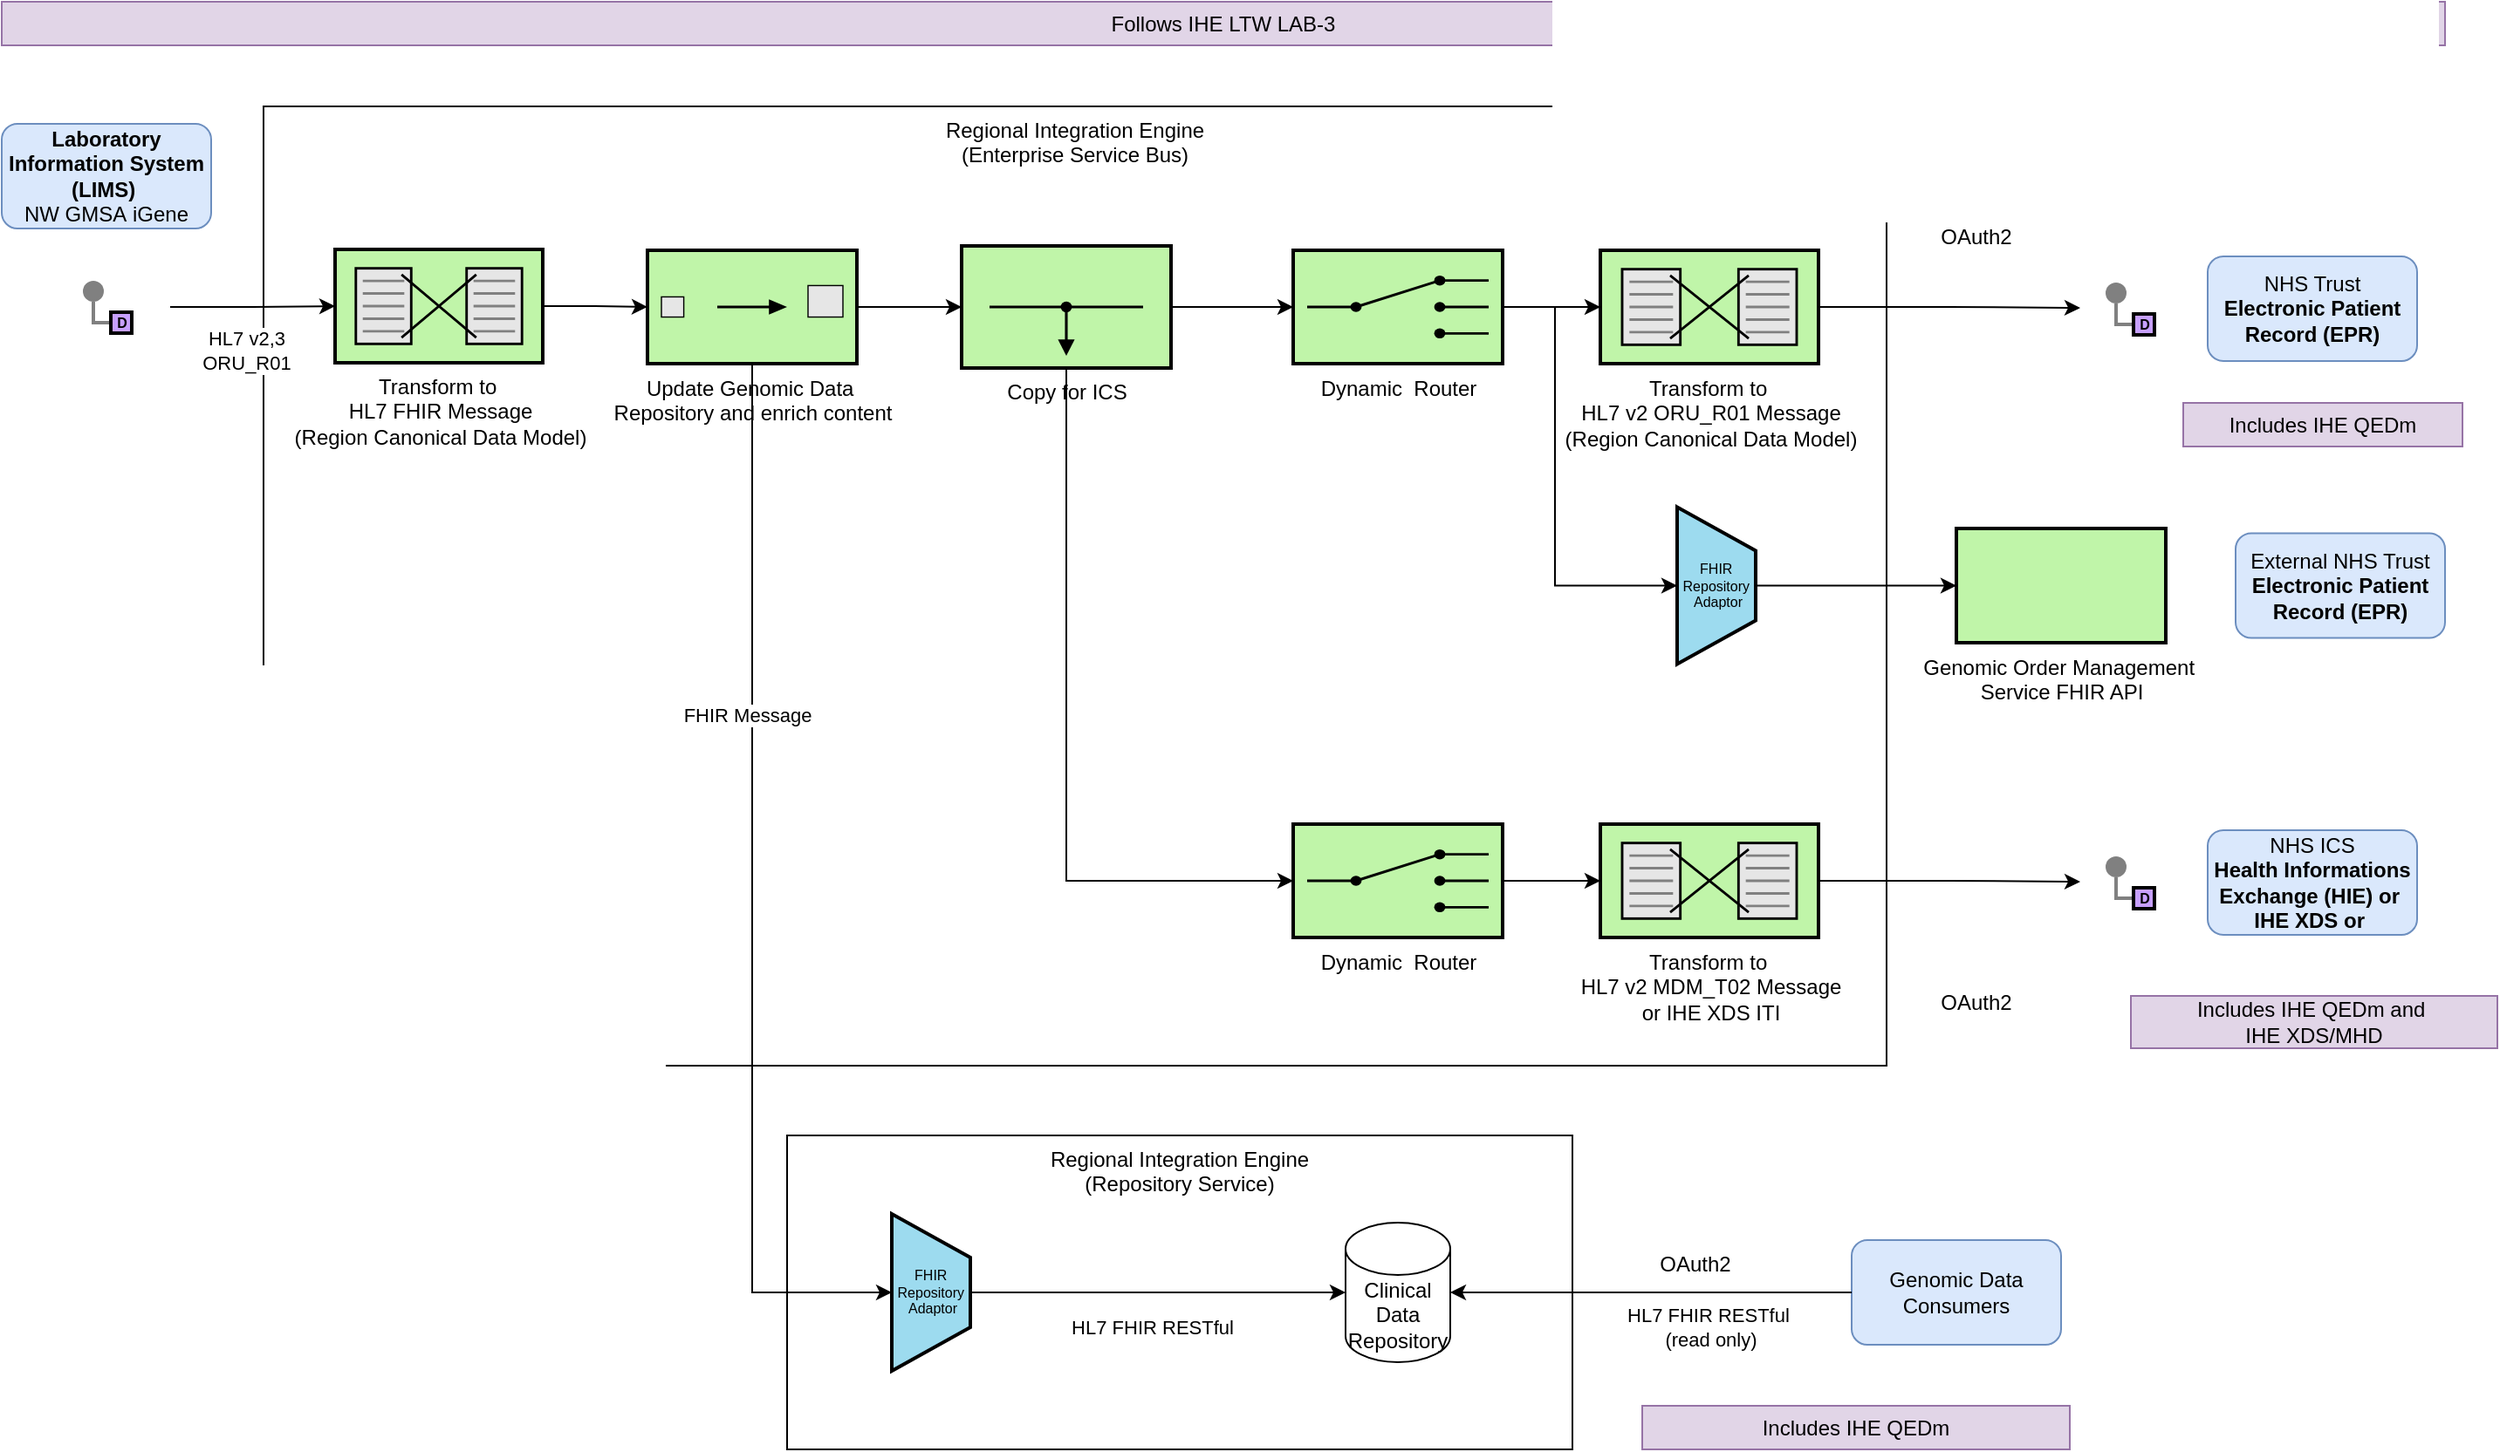 <mxfile version="28.1.2">
  <diagram name="Page-1" id="toyqWjw3-tFAEOU__Un6">
    <mxGraphModel grid="1" page="1" gridSize="10" guides="1" tooltips="1" connect="1" arrows="1" fold="1" pageScale="1" pageWidth="827" pageHeight="1169" math="0" shadow="0">
      <root>
        <mxCell id="0" />
        <mxCell id="1" parent="0" />
        <mxCell id="_b9NuXSDLzWbAmvTPXuV-12" value="Regional Integration Engine&lt;div&gt;(Repository Service)&lt;/div&gt;" style="rounded=0;whiteSpace=wrap;html=1;verticalAlign=top;" vertex="1" parent="1">
          <mxGeometry x="580" y="1300" width="450" height="180" as="geometry" />
        </mxCell>
        <mxCell id="HnpPnAv44DMsRuAQf5Vg-59" value="Regional Integration Engine&lt;br&gt;(Enterprise Service Bus)" style="rounded=0;whiteSpace=wrap;html=1;verticalAlign=top;" vertex="1" parent="1">
          <mxGeometry x="280" y="710" width="930" height="550" as="geometry" />
        </mxCell>
        <mxCell id="7jtiY5M9mVHTs9dgm_Sb-16" style="edgeStyle=orthogonalEdgeStyle;rounded=0;orthogonalLoop=1;jettySize=auto;html=1;entryX=0;entryY=0.5;entryDx=0;entryDy=0;entryPerimeter=0;" edge="1" parent="1" source="SpyZkMs1lM7mogaTS6Ty-38" target="_b9NuXSDLzWbAmvTPXuV-6">
          <mxGeometry relative="1" as="geometry" />
        </mxCell>
        <mxCell id="ASGDk-45rUAA4ve6-Ohr-1" value="HL7 v2,3&lt;br&gt;ORU_R01" style="edgeLabel;html=1;align=center;verticalAlign=middle;resizable=0;points=[];" connectable="0" vertex="1" parent="7jtiY5M9mVHTs9dgm_Sb-16">
          <mxGeometry x="-0.269" y="1" relative="1" as="geometry">
            <mxPoint x="9" y="26" as="offset" />
          </mxGeometry>
        </mxCell>
        <mxCell id="SpyZkMs1lM7mogaTS6Ty-38" value="" style="rounded=0;whiteSpace=wrap;html=1;strokeColor=none;" vertex="1" parent="1">
          <mxGeometry x="153.5" y="800" width="73" height="50" as="geometry" />
        </mxCell>
        <mxCell id="HnpPnAv44DMsRuAQf5Vg-33" value="&lt;b&gt;Laboratory Information System (LIMS)&amp;nbsp;&lt;/b&gt;&lt;div&gt;NW GMSA&amp;nbsp;iGene&lt;/div&gt;" style="rounded=1;whiteSpace=wrap;html=1;fillColor=#dae8fc;strokeColor=#6c8ebf;" vertex="1" parent="1">
          <mxGeometry x="130" y="720" width="120" height="60" as="geometry" />
        </mxCell>
        <mxCell id="7jtiY5M9mVHTs9dgm_Sb-10" value="" style="edgeStyle=orthogonalEdgeStyle;rounded=0;exitX=0;exitY=0.5;endArrow=none;dashed=0;html=1;strokeColor=#808080;strokeWidth=2;" edge="1" parent="1" source="7jtiY5M9mVHTs9dgm_Sb-12" target="7jtiY5M9mVHTs9dgm_Sb-11">
          <mxGeometry relative="1" as="geometry" />
        </mxCell>
        <mxCell id="7jtiY5M9mVHTs9dgm_Sb-11" value="" style="strokeWidth=2;dashed=0;align=center;fontSize=8;shape=ellipse;fillColor=#808080;strokeColor=none;" vertex="1" parent="1">
          <mxGeometry x="176.5" y="810" width="12" height="12" as="geometry" />
        </mxCell>
        <mxCell id="7jtiY5M9mVHTs9dgm_Sb-12" value="D" style="strokeWidth=2;dashed=0;align=center;fontSize=8;shape=rect;fillColor=#C7A0FF;fontStyle=1;whiteSpace=wrap;html=1;" vertex="1" parent="1">
          <mxGeometry x="192.5" y="828" width="12" height="12" as="geometry" />
        </mxCell>
        <mxCell id="By_1TARWnx_QZHChqkb0-12" style="edgeStyle=orthogonalEdgeStyle;rounded=0;orthogonalLoop=1;jettySize=auto;html=1;exitX=1;exitY=0.5;exitDx=0;exitDy=0;exitPerimeter=0;entryX=0;entryY=0.5;entryDx=0;entryDy=0;entryPerimeter=0;" edge="1" parent="1" source="7jtiY5M9mVHTs9dgm_Sb-15" target="ASGDk-45rUAA4ve6-Ohr-6">
          <mxGeometry relative="1" as="geometry">
            <mxPoint x="990" y="821" as="sourcePoint" />
            <mxPoint x="1046" y="822" as="targetPoint" />
          </mxGeometry>
        </mxCell>
        <mxCell id="7jtiY5M9mVHTs9dgm_Sb-15" value="&lt;font style=&quot;font-size: 12px;&quot;&gt;Dynamic&amp;nbsp; Router&lt;/font&gt;" style="html=1;strokeWidth=2;outlineConnect=0;dashed=0;align=center;fontSize=8;shape=mxgraph.eip.content_based_router;verticalLabelPosition=bottom;verticalAlign=top;fillColor=#c0f5a9;" vertex="1" parent="1">
          <mxGeometry x="870" y="792.5" width="120" height="65" as="geometry" />
        </mxCell>
        <mxCell id="_b9NuXSDLzWbAmvTPXuV-1" value="" style="rounded=0;whiteSpace=wrap;html=1;strokeColor=none;" vertex="1" parent="1">
          <mxGeometry x="1321" y="800.5" width="73" height="50" as="geometry" />
        </mxCell>
        <mxCell id="_b9NuXSDLzWbAmvTPXuV-2" value="" style="edgeStyle=orthogonalEdgeStyle;rounded=0;exitX=0;exitY=0.5;endArrow=none;dashed=0;html=1;strokeColor=#808080;strokeWidth=2;" edge="1" parent="1" source="_b9NuXSDLzWbAmvTPXuV-4" target="_b9NuXSDLzWbAmvTPXuV-3">
          <mxGeometry relative="1" as="geometry" />
        </mxCell>
        <mxCell id="_b9NuXSDLzWbAmvTPXuV-3" value="" style="strokeWidth=2;dashed=0;align=center;fontSize=8;shape=ellipse;fillColor=#808080;strokeColor=none;" vertex="1" parent="1">
          <mxGeometry x="1335.5" y="811" width="12" height="12" as="geometry" />
        </mxCell>
        <mxCell id="_b9NuXSDLzWbAmvTPXuV-4" value="D" style="strokeWidth=2;dashed=0;align=center;fontSize=8;shape=rect;fillColor=#C7A0FF;fontStyle=1;whiteSpace=wrap;html=1;" vertex="1" parent="1">
          <mxGeometry x="1351.5" y="829" width="12" height="12" as="geometry" />
        </mxCell>
        <mxCell id="_b9NuXSDLzWbAmvTPXuV-6" value="&lt;font style=&quot;font-size: 12px;&quot;&gt;Transform to&amp;nbsp;&lt;/font&gt;&lt;div&gt;&lt;font style=&quot;font-size: 12px;&quot;&gt;HL7 FHIR Message&lt;/font&gt;&lt;br&gt;&lt;/div&gt;&lt;div&gt;&lt;font style=&quot;font-size: 12px;&quot;&gt;(Region Canonical Data Model)&lt;/font&gt;&lt;/div&gt;" style="html=1;strokeWidth=2;outlineConnect=0;dashed=0;align=center;fontSize=8;shape=mxgraph.eip.message_translator;fillColor=#c0f5a9;verticalLabelPosition=bottom;verticalAlign=top;" vertex="1" parent="1">
          <mxGeometry x="321" y="792" width="119" height="65" as="geometry" />
        </mxCell>
        <mxCell id="_b9NuXSDLzWbAmvTPXuV-9" style="edgeStyle=orthogonalEdgeStyle;rounded=0;orthogonalLoop=1;jettySize=auto;html=1;entryX=0;entryY=0.5;entryDx=0;entryDy=0;" edge="1" parent="1" source="ASGDk-45rUAA4ve6-Ohr-6" target="_b9NuXSDLzWbAmvTPXuV-1">
          <mxGeometry relative="1" as="geometry">
            <mxPoint x="1102.7" y="825.0" as="targetPoint" />
          </mxGeometry>
        </mxCell>
        <mxCell id="_b9NuXSDLzWbAmvTPXuV-13" value="Clinical Data Repository" style="shape=cylinder3;whiteSpace=wrap;html=1;boundedLbl=1;backgroundOutline=1;size=15;" vertex="1" parent="1">
          <mxGeometry x="900" y="1350" width="60" height="80" as="geometry" />
        </mxCell>
        <mxCell id="_b9NuXSDLzWbAmvTPXuV-14" value="FHIR&amp;nbsp;&lt;div&gt;Repository&amp;nbsp;&lt;div&gt;Adaptor&lt;/div&gt;&lt;/div&gt;" style="strokeWidth=2;outlineConnect=0;dashed=0;align=center;html=1;fontSize=8;shape=mxgraph.eip.channel_adapter;fillColor=#9ddbef;" vertex="1" parent="1">
          <mxGeometry x="640" y="1345" width="45" height="90" as="geometry" />
        </mxCell>
        <mxCell id="_b9NuXSDLzWbAmvTPXuV-15" style="edgeStyle=orthogonalEdgeStyle;rounded=0;orthogonalLoop=1;jettySize=auto;html=1;" edge="1" parent="1" source="_b9NuXSDLzWbAmvTPXuV-6" target="ASGDk-45rUAA4ve6-Ohr-3">
          <mxGeometry relative="1" as="geometry" />
        </mxCell>
        <mxCell id="_b9NuXSDLzWbAmvTPXuV-16" style="edgeStyle=orthogonalEdgeStyle;rounded=0;orthogonalLoop=1;jettySize=auto;html=1;entryX=0;entryY=0.5;entryDx=0;entryDy=0;entryPerimeter=0;" edge="1" parent="1" source="_b9NuXSDLzWbAmvTPXuV-14" target="_b9NuXSDLzWbAmvTPXuV-13">
          <mxGeometry relative="1" as="geometry" />
        </mxCell>
        <mxCell id="_b9NuXSDLzWbAmvTPXuV-17" value="HL7 FHIR RESTful" style="edgeLabel;html=1;align=center;verticalAlign=middle;resizable=0;points=[];" connectable="0" vertex="1" parent="_b9NuXSDLzWbAmvTPXuV-16">
          <mxGeometry x="-0.292" y="-3" relative="1" as="geometry">
            <mxPoint x="28" y="17" as="offset" />
          </mxGeometry>
        </mxCell>
        <mxCell id="By_1TARWnx_QZHChqkb0-8" style="edgeStyle=orthogonalEdgeStyle;rounded=0;orthogonalLoop=1;jettySize=auto;html=1;" edge="1" parent="1" source="ASGDk-45rUAA4ve6-Ohr-3" target="By_1TARWnx_QZHChqkb0-3">
          <mxGeometry relative="1" as="geometry" />
        </mxCell>
        <mxCell id="ASGDk-45rUAA4ve6-Ohr-3" value="&lt;font style=&quot;font-size: 12px;&quot;&gt;Update Genomic Data&amp;nbsp;&lt;/font&gt;&lt;div&gt;&lt;font style=&quot;font-size: 12px;&quot;&gt;Repository and enrich content&lt;/font&gt;&lt;/div&gt;" style="html=1;strokeWidth=2;outlineConnect=0;dashed=0;align=center;fontSize=8;fillColor=#c0f5a9;verticalLabelPosition=bottom;verticalAlign=top;shape=mxgraph.eip.content_enricher;" vertex="1" parent="1">
          <mxGeometry x="500" y="792.5" width="120" height="65" as="geometry" />
        </mxCell>
        <mxCell id="yU3ElABQZjIhGrlI_ipJ-1" value="OAuth2" style="shape=image;html=1;verticalAlign=top;verticalLabelPosition=bottom;labelBackgroundColor=#ffffff;imageAspect=0;aspect=fixed;image=https://cdn4.iconfinder.com/data/icons/ios-web-user-interface-multi-circle-flat-vol-3/512/Authorisation_lock_padlock_password_privacy_safe_security-128.png" vertex="1" parent="1">
          <mxGeometry x="1241" y="731" width="40" height="40" as="geometry" />
        </mxCell>
        <mxCell id="ck6UTDwcm1I5cA8ir3R7-1" value="NHS Trust&lt;br&gt;&lt;b&gt;Electronic Patient Record (EPR)&lt;/b&gt;" style="rounded=1;whiteSpace=wrap;html=1;fillColor=#dae8fc;strokeColor=#6c8ebf;" vertex="1" parent="1">
          <mxGeometry x="1394" y="796" width="120" height="60" as="geometry" />
        </mxCell>
        <mxCell id="By_1TARWnx_QZHChqkb0-15" style="edgeStyle=orthogonalEdgeStyle;rounded=0;orthogonalLoop=1;jettySize=auto;html=1;" edge="1" parent="1" source="By_1TARWnx_QZHChqkb0-1" target="By_1TARWnx_QZHChqkb0-2">
          <mxGeometry relative="1" as="geometry" />
        </mxCell>
        <mxCell id="By_1TARWnx_QZHChqkb0-1" value="FHIR&amp;nbsp;&lt;div&gt;Repository&amp;nbsp;&lt;div&gt;Adaptor&lt;/div&gt;&lt;/div&gt;" style="strokeWidth=2;outlineConnect=0;dashed=0;align=center;html=1;fontSize=8;shape=mxgraph.eip.channel_adapter;fillColor=#9ddbef;" vertex="1" parent="1">
          <mxGeometry x="1090" y="939.75" width="45" height="90" as="geometry" />
        </mxCell>
        <mxCell id="By_1TARWnx_QZHChqkb0-2" value="&lt;font style=&quot;font-size: 12px;&quot;&gt;Genomic Order Management&amp;nbsp;&lt;/font&gt;&lt;div&gt;&lt;font style=&quot;font-size: 12px;&quot;&gt;Service FHIR API&lt;/font&gt;&lt;/div&gt;" style="strokeWidth=2;dashed=0;align=center;fontSize=8;shape=rect;fillColor=#c0f5a9;verticalLabelPosition=bottom;verticalAlign=top;html=1;" vertex="1" parent="1">
          <mxGeometry x="1250" y="952" width="120" height="65.5" as="geometry" />
        </mxCell>
        <mxCell id="By_1TARWnx_QZHChqkb0-3" value="&lt;font style=&quot;font-size: 12px;&quot;&gt;Copy for ICS&lt;/font&gt;" style="html=1;strokeWidth=2;outlineConnect=0;dashed=0;align=center;fontSize=8;verticalLabelPosition=bottom;verticalAlign=top;shape=mxgraph.eip.wire_tap;fillColor=#c0f5a9" vertex="1" parent="1">
          <mxGeometry x="680" y="790" width="120" height="70" as="geometry" />
        </mxCell>
        <mxCell id="By_1TARWnx_QZHChqkb0-6" style="edgeStyle=orthogonalEdgeStyle;rounded=0;orthogonalLoop=1;jettySize=auto;html=1;entryX=0;entryY=0.5;entryDx=0;entryDy=0;entryPerimeter=0;exitX=0.5;exitY=1;exitDx=0;exitDy=0;exitPerimeter=0;" edge="1" parent="1" source="ASGDk-45rUAA4ve6-Ohr-3" target="_b9NuXSDLzWbAmvTPXuV-14">
          <mxGeometry relative="1" as="geometry" />
        </mxCell>
        <mxCell id="By_1TARWnx_QZHChqkb0-7" value="FHIR Message" style="edgeLabel;html=1;align=center;verticalAlign=middle;resizable=0;points=[];" connectable="0" vertex="1" parent="By_1TARWnx_QZHChqkb0-6">
          <mxGeometry x="-0.343" y="-3" relative="1" as="geometry">
            <mxPoint as="offset" />
          </mxGeometry>
        </mxCell>
        <mxCell id="ASGDk-45rUAA4ve6-Ohr-6" value="&lt;font style=&quot;font-size: 12px;&quot;&gt;Transform to&amp;nbsp;&lt;/font&gt;&lt;div&gt;&lt;font style=&quot;font-size: 12px;&quot;&gt;HL7 v2 ORU_R01 Message&lt;/font&gt;&lt;br&gt;&lt;/div&gt;&lt;div&gt;&lt;font style=&quot;font-size: 12px;&quot;&gt;(Region Canonical Data Model)&lt;/font&gt;&lt;/div&gt;" style="html=1;strokeWidth=2;outlineConnect=0;dashed=0;align=center;fontSize=8;shape=mxgraph.eip.message_translator;fillColor=#c0f5a9;verticalLabelPosition=bottom;verticalAlign=top;" vertex="1" parent="1">
          <mxGeometry x="1046" y="792.5" width="125" height="65" as="geometry" />
        </mxCell>
        <mxCell id="By_1TARWnx_QZHChqkb0-11" style="edgeStyle=orthogonalEdgeStyle;rounded=0;orthogonalLoop=1;jettySize=auto;html=1;entryX=0;entryY=0.5;entryDx=0;entryDy=0;entryPerimeter=0;" edge="1" parent="1" source="By_1TARWnx_QZHChqkb0-3" target="7jtiY5M9mVHTs9dgm_Sb-15">
          <mxGeometry relative="1" as="geometry" />
        </mxCell>
        <mxCell id="By_1TARWnx_QZHChqkb0-13" style="edgeStyle=orthogonalEdgeStyle;rounded=0;orthogonalLoop=1;jettySize=auto;html=1;entryX=0;entryY=0.5;entryDx=0;entryDy=0;entryPerimeter=0;" edge="1" parent="1" source="7jtiY5M9mVHTs9dgm_Sb-15" target="By_1TARWnx_QZHChqkb0-1">
          <mxGeometry relative="1" as="geometry">
            <Array as="points">
              <mxPoint x="1020" y="825" />
              <mxPoint x="1020" y="985" />
            </Array>
          </mxGeometry>
        </mxCell>
        <mxCell id="By_1TARWnx_QZHChqkb0-14" value="External NHS Trust&lt;br&gt;&lt;b&gt;Electronic Patient Record (EPR)&lt;/b&gt;" style="rounded=1;whiteSpace=wrap;html=1;fillColor=#dae8fc;strokeColor=#6c8ebf;" vertex="1" parent="1">
          <mxGeometry x="1410" y="954.75" width="120" height="60" as="geometry" />
        </mxCell>
        <mxCell id="By_1TARWnx_QZHChqkb0-16" style="edgeStyle=orthogonalEdgeStyle;rounded=0;orthogonalLoop=1;jettySize=auto;html=1;exitX=1;exitY=0.5;exitDx=0;exitDy=0;exitPerimeter=0;entryX=0;entryY=0.5;entryDx=0;entryDy=0;entryPerimeter=0;" edge="1" parent="1" source="By_1TARWnx_QZHChqkb0-17" target="By_1TARWnx_QZHChqkb0-25">
          <mxGeometry relative="1" as="geometry">
            <mxPoint x="990" y="1150" as="sourcePoint" />
            <mxPoint x="1046" y="1151" as="targetPoint" />
          </mxGeometry>
        </mxCell>
        <mxCell id="By_1TARWnx_QZHChqkb0-17" value="&lt;font style=&quot;font-size: 12px;&quot;&gt;Dynamic&amp;nbsp; Router&lt;/font&gt;" style="html=1;strokeWidth=2;outlineConnect=0;dashed=0;align=center;fontSize=8;shape=mxgraph.eip.content_based_router;verticalLabelPosition=bottom;verticalAlign=top;fillColor=#c0f5a9;" vertex="1" parent="1">
          <mxGeometry x="870" y="1121.5" width="120" height="65" as="geometry" />
        </mxCell>
        <mxCell id="By_1TARWnx_QZHChqkb0-18" value="" style="rounded=0;whiteSpace=wrap;html=1;strokeColor=none;" vertex="1" parent="1">
          <mxGeometry x="1321" y="1129.5" width="73" height="50" as="geometry" />
        </mxCell>
        <mxCell id="By_1TARWnx_QZHChqkb0-19" value="" style="edgeStyle=orthogonalEdgeStyle;rounded=0;exitX=0;exitY=0.5;endArrow=none;dashed=0;html=1;strokeColor=#808080;strokeWidth=2;" edge="1" parent="1" source="By_1TARWnx_QZHChqkb0-21" target="By_1TARWnx_QZHChqkb0-20">
          <mxGeometry relative="1" as="geometry" />
        </mxCell>
        <mxCell id="By_1TARWnx_QZHChqkb0-20" value="" style="strokeWidth=2;dashed=0;align=center;fontSize=8;shape=ellipse;fillColor=#808080;strokeColor=none;" vertex="1" parent="1">
          <mxGeometry x="1335.5" y="1140" width="12" height="12" as="geometry" />
        </mxCell>
        <mxCell id="By_1TARWnx_QZHChqkb0-21" value="D" style="strokeWidth=2;dashed=0;align=center;fontSize=8;shape=rect;fillColor=#C7A0FF;fontStyle=1;whiteSpace=wrap;html=1;" vertex="1" parent="1">
          <mxGeometry x="1351.5" y="1158" width="12" height="12" as="geometry" />
        </mxCell>
        <mxCell id="By_1TARWnx_QZHChqkb0-22" style="edgeStyle=orthogonalEdgeStyle;rounded=0;orthogonalLoop=1;jettySize=auto;html=1;entryX=0;entryY=0.5;entryDx=0;entryDy=0;" edge="1" parent="1" source="By_1TARWnx_QZHChqkb0-25" target="By_1TARWnx_QZHChqkb0-18">
          <mxGeometry relative="1" as="geometry">
            <mxPoint x="1102.7" y="1154.0" as="targetPoint" />
          </mxGeometry>
        </mxCell>
        <mxCell id="By_1TARWnx_QZHChqkb0-23" value="OAuth2" style="shape=image;html=1;verticalAlign=top;verticalLabelPosition=bottom;labelBackgroundColor=#ffffff;imageAspect=0;aspect=fixed;image=https://cdn4.iconfinder.com/data/icons/ios-web-user-interface-multi-circle-flat-vol-3/512/Authorisation_lock_padlock_password_privacy_safe_security-128.png" vertex="1" parent="1">
          <mxGeometry x="1241" y="1170" width="40" height="40" as="geometry" />
        </mxCell>
        <mxCell id="By_1TARWnx_QZHChqkb0-24" value="NHS ICS&lt;div&gt;&lt;b&gt;Health Informations Exchange (HIE) or&amp;nbsp;&lt;/b&gt;&lt;/div&gt;&lt;b&gt;IHE XDS or&amp;nbsp;&lt;/b&gt;" style="rounded=1;whiteSpace=wrap;html=1;fillColor=#dae8fc;strokeColor=#6c8ebf;" vertex="1" parent="1">
          <mxGeometry x="1394" y="1125" width="120" height="60" as="geometry" />
        </mxCell>
        <mxCell id="By_1TARWnx_QZHChqkb0-25" value="&lt;font style=&quot;font-size: 12px;&quot;&gt;Transform to&amp;nbsp;&lt;/font&gt;&lt;div&gt;&lt;font style=&quot;font-size: 12px;&quot;&gt;HL7 v2 MDM_T02 Message&lt;/font&gt;&lt;br&gt;&lt;/div&gt;&lt;div&gt;&lt;font style=&quot;font-size: 12px;&quot;&gt;or IHE XDS ITI&lt;/font&gt;&lt;/div&gt;" style="html=1;strokeWidth=2;outlineConnect=0;dashed=0;align=center;fontSize=8;shape=mxgraph.eip.message_translator;fillColor=#c0f5a9;verticalLabelPosition=bottom;verticalAlign=top;" vertex="1" parent="1">
          <mxGeometry x="1046" y="1121.5" width="125" height="65" as="geometry" />
        </mxCell>
        <mxCell id="By_1TARWnx_QZHChqkb0-26" style="edgeStyle=orthogonalEdgeStyle;rounded=0;orthogonalLoop=1;jettySize=auto;html=1;entryX=0;entryY=0.5;entryDx=0;entryDy=0;entryPerimeter=0;" edge="1" parent="1" source="By_1TARWnx_QZHChqkb0-3" target="By_1TARWnx_QZHChqkb0-17">
          <mxGeometry relative="1" as="geometry">
            <Array as="points">
              <mxPoint x="740" y="1154" />
            </Array>
          </mxGeometry>
        </mxCell>
        <mxCell id="By_1TARWnx_QZHChqkb0-27" value="Genomic Data Consumers" style="rounded=1;whiteSpace=wrap;html=1;fillColor=#dae8fc;strokeColor=#6c8ebf;" vertex="1" parent="1">
          <mxGeometry x="1190" y="1360" width="120" height="60" as="geometry" />
        </mxCell>
        <mxCell id="By_1TARWnx_QZHChqkb0-28" value="Includes IHE QEDm" style="rounded=0;whiteSpace=wrap;html=1;fillColor=#e1d5e7;strokeColor=#9673a6;" vertex="1" parent="1">
          <mxGeometry x="1070" y="1455" width="245" height="25" as="geometry" />
        </mxCell>
        <mxCell id="By_1TARWnx_QZHChqkb0-29" style="edgeStyle=orthogonalEdgeStyle;rounded=0;orthogonalLoop=1;jettySize=auto;html=1;entryX=1;entryY=0.5;entryDx=0;entryDy=0;entryPerimeter=0;" edge="1" parent="1" source="By_1TARWnx_QZHChqkb0-27" target="_b9NuXSDLzWbAmvTPXuV-13">
          <mxGeometry relative="1" as="geometry" />
        </mxCell>
        <mxCell id="By_1TARWnx_QZHChqkb0-30" value="HL7 FHIR RESTful&amp;nbsp;&lt;br&gt;(read only)" style="edgeLabel;html=1;align=center;verticalAlign=middle;resizable=0;points=[];" connectable="0" vertex="1" parent="By_1TARWnx_QZHChqkb0-29">
          <mxGeometry x="-0.2" relative="1" as="geometry">
            <mxPoint x="11" y="20" as="offset" />
          </mxGeometry>
        </mxCell>
        <mxCell id="By_1TARWnx_QZHChqkb0-31" value="OAuth2" style="shape=image;html=1;verticalAlign=top;verticalLabelPosition=bottom;labelBackgroundColor=#ffffff;imageAspect=0;aspect=fixed;image=https://cdn4.iconfinder.com/data/icons/ios-web-user-interface-multi-circle-flat-vol-3/512/Authorisation_lock_padlock_password_privacy_safe_security-128.png" vertex="1" parent="1">
          <mxGeometry x="1080" y="1320" width="40" height="40" as="geometry" />
        </mxCell>
        <mxCell id="By_1TARWnx_QZHChqkb0-32" value="Follows IHE LTW LAB-3" style="rounded=0;whiteSpace=wrap;html=1;fillColor=#e1d5e7;strokeColor=#9673a6;" vertex="1" parent="1">
          <mxGeometry x="130" y="650" width="1400" height="25" as="geometry" />
        </mxCell>
        <mxCell id="By_1TARWnx_QZHChqkb0-33" value="Includes IHE QEDm and&amp;nbsp;&lt;div&gt;IHE XDS/MHD&lt;/div&gt;" style="rounded=0;whiteSpace=wrap;html=1;fillColor=#e1d5e7;strokeColor=#9673a6;" vertex="1" parent="1">
          <mxGeometry x="1350" y="1220" width="210" height="30" as="geometry" />
        </mxCell>
        <mxCell id="By_1TARWnx_QZHChqkb0-34" value="Includes IHE QEDm" style="rounded=0;whiteSpace=wrap;html=1;fillColor=#e1d5e7;strokeColor=#9673a6;" vertex="1" parent="1">
          <mxGeometry x="1380" y="880" width="160" height="25" as="geometry" />
        </mxCell>
      </root>
    </mxGraphModel>
  </diagram>
</mxfile>
